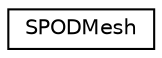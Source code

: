 digraph "Graphical Class Hierarchy"
{
  edge [fontname="Helvetica",fontsize="10",labelfontname="Helvetica",labelfontsize="10"];
  node [fontname="Helvetica",fontsize="10",shape=record];
  rankdir="LR";
  Node1 [label="SPODMesh",height=0.2,width=0.4,color="black", fillcolor="white", style="filled",URL="$struct_s_p_o_d_mesh.html",tooltip="Struct for storing POD mesh data. "];
}
